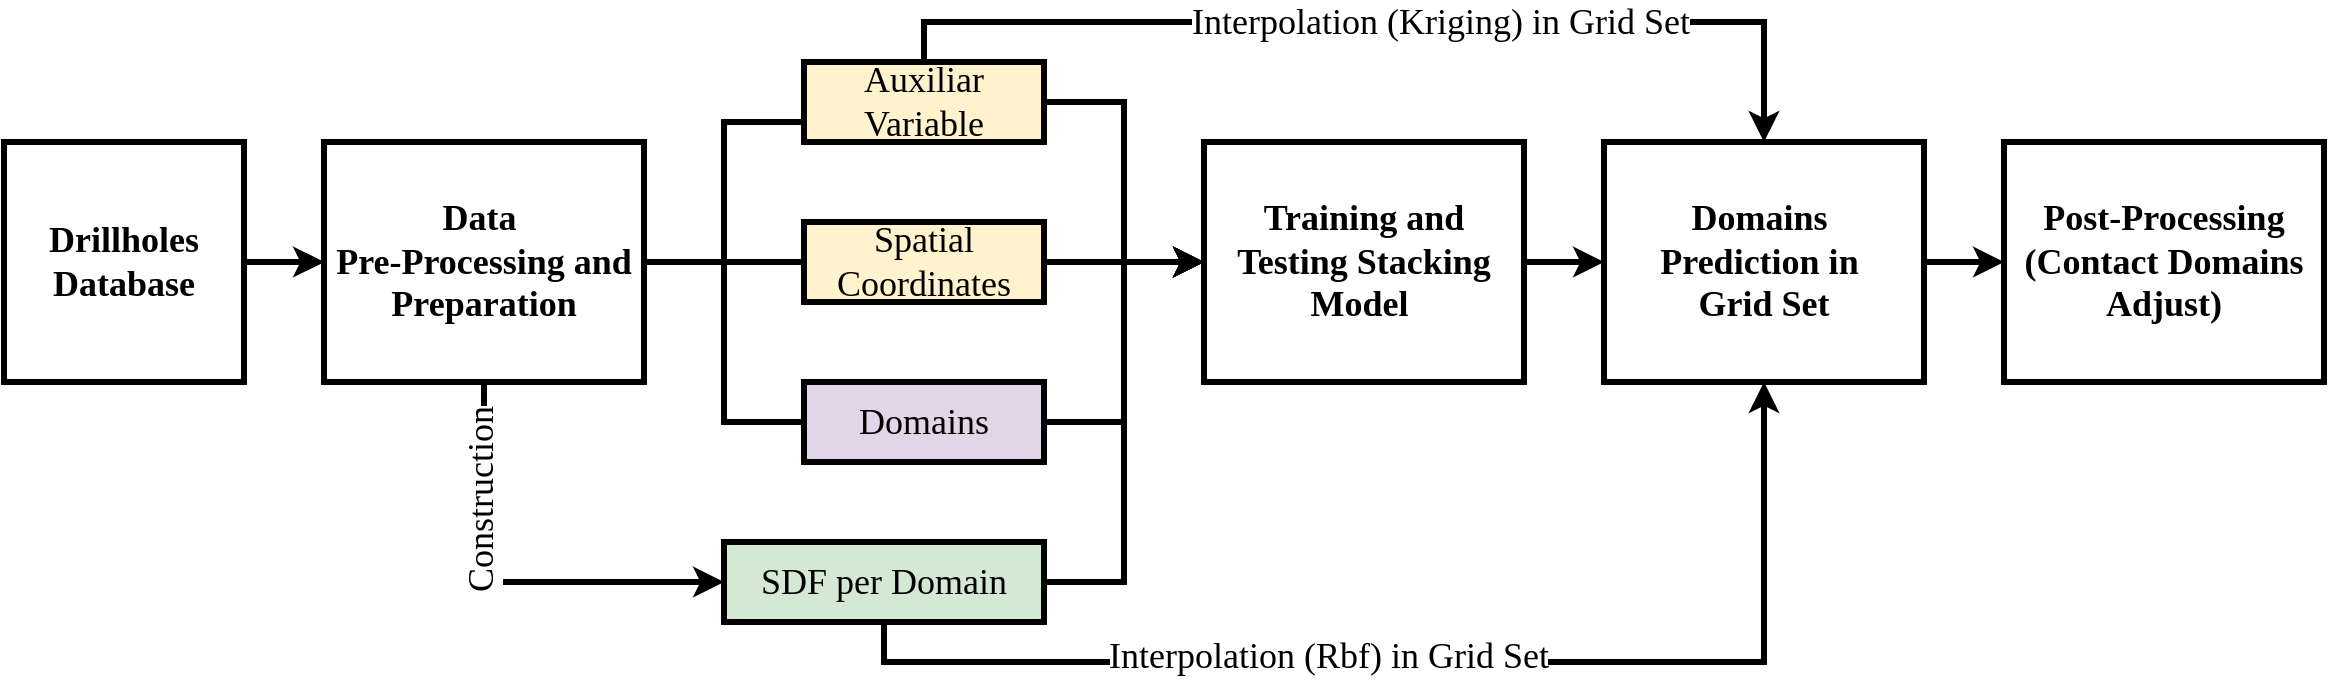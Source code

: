 <mxfile version="26.1.0">
  <diagram name="Página-1" id="S8U-x5zmdfpuhueGBNwN">
    <mxGraphModel dx="2636" dy="723" grid="1" gridSize="10" guides="1" tooltips="1" connect="1" arrows="1" fold="1" page="1" pageScale="1" pageWidth="1169" pageHeight="827" math="0" shadow="0">
      <root>
        <mxCell id="0" />
        <mxCell id="1" parent="0" />
        <mxCell id="-i16baqEdhxGcpIUMj6I-20" style="edgeStyle=orthogonalEdgeStyle;rounded=0;orthogonalLoop=1;jettySize=auto;html=1;exitX=1;exitY=0.5;exitDx=0;exitDy=0;entryX=0;entryY=0.5;entryDx=0;entryDy=0;strokeWidth=3;fontSize=18;fontFamily=Times New Roman;fontStyle=1" edge="1" parent="1" source="-i16baqEdhxGcpIUMj6I-1" target="-i16baqEdhxGcpIUMj6I-16">
          <mxGeometry relative="1" as="geometry" />
        </mxCell>
        <mxCell id="-i16baqEdhxGcpIUMj6I-79" value="" style="edgeStyle=orthogonalEdgeStyle;rounded=0;orthogonalLoop=1;jettySize=auto;html=1;fontFamily=Times New Roman;fontSize=18;fontStyle=1" edge="1" parent="1" source="-i16baqEdhxGcpIUMj6I-1" target="-i16baqEdhxGcpIUMj6I-16">
          <mxGeometry relative="1" as="geometry" />
        </mxCell>
        <mxCell id="-i16baqEdhxGcpIUMj6I-1" value="&lt;font&gt;Drillholes Database&lt;/font&gt;" style="rounded=0;whiteSpace=wrap;html=1;strokeWidth=3;fillStyle=auto;glass=0;shadow=0;fontFamily=Times New Roman;fontSize=18;fontStyle=1" vertex="1" parent="1">
          <mxGeometry y="200" width="120" height="120" as="geometry" />
        </mxCell>
        <mxCell id="-i16baqEdhxGcpIUMj6I-33" style="rounded=0;orthogonalLoop=1;jettySize=auto;html=1;exitX=0.5;exitY=1;exitDx=0;exitDy=0;entryX=0;entryY=0.5;entryDx=0;entryDy=0;endFill=1;edgeStyle=orthogonalEdgeStyle;strokeWidth=3;fontSize=18;fontFamily=Times New Roman;fontStyle=1" edge="1" parent="1" source="-i16baqEdhxGcpIUMj6I-16" target="-i16baqEdhxGcpIUMj6I-24">
          <mxGeometry relative="1" as="geometry">
            <mxPoint x="280" y="240" as="sourcePoint" />
            <Array as="points">
              <mxPoint x="240" y="420" />
            </Array>
          </mxGeometry>
        </mxCell>
        <mxCell id="-i16baqEdhxGcpIUMj6I-59" value="Construction" style="edgeLabel;html=1;align=center;verticalAlign=middle;resizable=0;points=[];rotation=270;textShadow=0;fontSize=18;spacingTop=-4;spacing=2;spacingBottom=0;fontFamily=Times New Roman;fontStyle=0" vertex="1" connectable="0" parent="-i16baqEdhxGcpIUMj6I-33">
          <mxGeometry x="-0.48" y="5" relative="1" as="geometry">
            <mxPoint x="-5" y="2" as="offset" />
          </mxGeometry>
        </mxCell>
        <mxCell id="-i16baqEdhxGcpIUMj6I-35" style="edgeStyle=orthogonalEdgeStyle;rounded=0;orthogonalLoop=1;jettySize=auto;html=1;exitX=1;exitY=0.5;exitDx=0;exitDy=0;entryX=0;entryY=0.5;entryDx=0;entryDy=0;endArrow=none;startFill=0;strokeWidth=3;fontSize=18;fontFamily=Times New Roman;fontStyle=1" edge="1" parent="1" source="-i16baqEdhxGcpIUMj6I-16" target="-i16baqEdhxGcpIUMj6I-23">
          <mxGeometry relative="1" as="geometry" />
        </mxCell>
        <mxCell id="-i16baqEdhxGcpIUMj6I-100" style="edgeStyle=orthogonalEdgeStyle;rounded=0;orthogonalLoop=1;jettySize=auto;html=1;exitX=1;exitY=0.5;exitDx=0;exitDy=0;entryX=0;entryY=0.75;entryDx=0;entryDy=0;endArrow=none;startFill=0;strokeWidth=3;fontFamily=Times New Roman;fontSize=18;fontStyle=1" edge="1" parent="1" source="-i16baqEdhxGcpIUMj6I-16" target="-i16baqEdhxGcpIUMj6I-22">
          <mxGeometry relative="1" as="geometry" />
        </mxCell>
        <mxCell id="-i16baqEdhxGcpIUMj6I-16" value="&lt;font&gt;Data&amp;nbsp;&lt;/font&gt;&lt;div&gt;&lt;font&gt;Pre-Processing and Preparation&lt;/font&gt;&lt;/div&gt;" style="rounded=0;whiteSpace=wrap;html=1;strokeWidth=3;fillStyle=auto;glass=0;shadow=0;fontFamily=Times New Roman;fontSize=18;fontStyle=1" vertex="1" parent="1">
          <mxGeometry x="160" y="200" width="160" height="120" as="geometry" />
        </mxCell>
        <mxCell id="-i16baqEdhxGcpIUMj6I-112" style="edgeStyle=orthogonalEdgeStyle;rounded=0;orthogonalLoop=1;jettySize=auto;html=1;exitX=1;exitY=0.5;exitDx=0;exitDy=0;entryX=0;entryY=0.5;entryDx=0;entryDy=0;strokeWidth=3;fontFamily=Times New Roman;fontSize=18;fontStyle=1" edge="1" parent="1" source="-i16baqEdhxGcpIUMj6I-17" target="-i16baqEdhxGcpIUMj6I-71">
          <mxGeometry relative="1" as="geometry" />
        </mxCell>
        <mxCell id="-i16baqEdhxGcpIUMj6I-17" value="&lt;font&gt;Training and Testing Stacking Model&amp;nbsp;&lt;/font&gt;" style="rounded=0;whiteSpace=wrap;html=1;strokeWidth=3;fillStyle=auto;glass=0;shadow=0;fontFamily=Times New Roman;fontSize=18;fontStyle=1" vertex="1" parent="1">
          <mxGeometry x="600" y="200" width="160" height="120" as="geometry" />
        </mxCell>
        <mxCell id="-i16baqEdhxGcpIUMj6I-103" style="edgeStyle=orthogonalEdgeStyle;rounded=0;orthogonalLoop=1;jettySize=auto;html=1;exitX=1;exitY=0.5;exitDx=0;exitDy=0;entryX=0;entryY=0.5;entryDx=0;entryDy=0;endArrow=classic;startFill=0;strokeWidth=3;endFill=1;fontFamily=Times New Roman;fontSize=18;fontStyle=1" edge="1" parent="1" source="-i16baqEdhxGcpIUMj6I-22" target="-i16baqEdhxGcpIUMj6I-17">
          <mxGeometry relative="1" as="geometry">
            <Array as="points">
              <mxPoint x="560" y="180" />
              <mxPoint x="560" y="260" />
            </Array>
          </mxGeometry>
        </mxCell>
        <mxCell id="-i16baqEdhxGcpIUMj6I-108" style="edgeStyle=orthogonalEdgeStyle;rounded=0;orthogonalLoop=1;jettySize=auto;html=1;exitX=0.5;exitY=0;exitDx=0;exitDy=0;entryX=0.5;entryY=0;entryDx=0;entryDy=0;fontFamily=Times New Roman;fontSize=18;fontStyle=1;strokeWidth=3;" edge="1" parent="1" source="-i16baqEdhxGcpIUMj6I-22" target="-i16baqEdhxGcpIUMj6I-71">
          <mxGeometry relative="1" as="geometry" />
        </mxCell>
        <mxCell id="-i16baqEdhxGcpIUMj6I-109" value="Interpolation (Kriging) in Grid Set" style="edgeLabel;html=1;align=center;verticalAlign=middle;resizable=0;points=[];fontSize=18;fontFamily=Times New Roman;fontStyle=0" vertex="1" connectable="0" parent="-i16baqEdhxGcpIUMj6I-108">
          <mxGeometry x="-0.261" y="-5" relative="1" as="geometry">
            <mxPoint x="93" y="-5" as="offset" />
          </mxGeometry>
        </mxCell>
        <mxCell id="-i16baqEdhxGcpIUMj6I-22" value="Auxiliar Variable" style="rounded=0;whiteSpace=wrap;html=1;strokeWidth=3;fillStyle=auto;glass=0;shadow=0;fontFamily=Times New Roman;fontSize=18;fillColor=#fff2cc;strokeColor=#000000;fontStyle=0" vertex="1" parent="1">
          <mxGeometry x="400" y="160" width="120" height="40" as="geometry" />
        </mxCell>
        <mxCell id="-i16baqEdhxGcpIUMj6I-102" style="edgeStyle=orthogonalEdgeStyle;rounded=0;orthogonalLoop=1;jettySize=auto;html=1;exitX=1;exitY=0.5;exitDx=0;exitDy=0;entryX=0;entryY=0.5;entryDx=0;entryDy=0;endArrow=classic;startFill=0;strokeWidth=3;endFill=1;fontFamily=Times New Roman;fontSize=18;fontStyle=1" edge="1" parent="1" source="-i16baqEdhxGcpIUMj6I-23" target="-i16baqEdhxGcpIUMj6I-17">
          <mxGeometry relative="1" as="geometry" />
        </mxCell>
        <mxCell id="-i16baqEdhxGcpIUMj6I-23" value="Spatial Coordinates" style="rounded=0;whiteSpace=wrap;html=1;strokeWidth=3;fillStyle=auto;glass=0;shadow=0;fontFamily=Times New Roman;fontSize=18;fillColor=#fff2cc;strokeColor=#000000;fontStyle=0" vertex="1" parent="1">
          <mxGeometry x="400" y="240" width="120" height="40" as="geometry" />
        </mxCell>
        <mxCell id="-i16baqEdhxGcpIUMj6I-104" style="edgeStyle=orthogonalEdgeStyle;rounded=0;orthogonalLoop=1;jettySize=auto;html=1;exitX=1;exitY=0.5;exitDx=0;exitDy=0;entryX=0;entryY=0.5;entryDx=0;entryDy=0;endArrow=classic;startFill=0;strokeWidth=3;endFill=1;fontFamily=Times New Roman;fontSize=18;fontStyle=1" edge="1" parent="1" source="-i16baqEdhxGcpIUMj6I-24" target="-i16baqEdhxGcpIUMj6I-17">
          <mxGeometry relative="1" as="geometry">
            <Array as="points">
              <mxPoint x="560" y="260" />
            </Array>
          </mxGeometry>
        </mxCell>
        <mxCell id="-i16baqEdhxGcpIUMj6I-106" style="edgeStyle=orthogonalEdgeStyle;rounded=0;orthogonalLoop=1;jettySize=auto;html=1;exitX=0.5;exitY=1;exitDx=0;exitDy=0;entryX=0.5;entryY=1;entryDx=0;entryDy=0;fontFamily=Times New Roman;fontSize=18;fontStyle=1;strokeWidth=3;" edge="1" parent="1" source="-i16baqEdhxGcpIUMj6I-24" target="-i16baqEdhxGcpIUMj6I-71">
          <mxGeometry relative="1" as="geometry" />
        </mxCell>
        <mxCell id="-i16baqEdhxGcpIUMj6I-107" value="&lt;font&gt;Interpolation (Rbf) in Grid Set&lt;/font&gt;" style="edgeLabel;html=1;align=center;verticalAlign=middle;resizable=0;points=[];fontSize=18;fontFamily=Times New Roman;fontStyle=0" vertex="1" connectable="0" parent="-i16baqEdhxGcpIUMj6I-106">
          <mxGeometry x="0.208" y="3" relative="1" as="geometry">
            <mxPoint x="-121" as="offset" />
          </mxGeometry>
        </mxCell>
        <mxCell id="-i16baqEdhxGcpIUMj6I-24" value="&lt;font&gt;SDF per Domain&lt;/font&gt;" style="rounded=0;whiteSpace=wrap;html=1;strokeWidth=3;fillStyle=auto;glass=0;shadow=0;fontFamily=Times New Roman;fontSize=18;fillColor=#d5e8d4;strokeColor=#000000;fontStyle=0" vertex="1" parent="1">
          <mxGeometry x="360" y="400" width="160" height="40" as="geometry" />
        </mxCell>
        <mxCell id="-i16baqEdhxGcpIUMj6I-101" style="edgeStyle=orthogonalEdgeStyle;rounded=0;orthogonalLoop=1;jettySize=auto;html=1;exitX=1;exitY=0.5;exitDx=0;exitDy=0;entryX=0;entryY=0.5;entryDx=0;entryDy=0;endArrow=classic;startFill=0;strokeWidth=3;endFill=1;fontFamily=Times New Roman;fontSize=18;fontStyle=1" edge="1" parent="1" source="-i16baqEdhxGcpIUMj6I-26" target="-i16baqEdhxGcpIUMj6I-17">
          <mxGeometry relative="1" as="geometry">
            <Array as="points">
              <mxPoint x="560" y="340" />
              <mxPoint x="560" y="260" />
            </Array>
          </mxGeometry>
        </mxCell>
        <mxCell id="-i16baqEdhxGcpIUMj6I-26" value="&lt;font&gt;Domains&lt;/font&gt;" style="rounded=0;whiteSpace=wrap;html=1;strokeWidth=3;fillStyle=auto;glass=0;shadow=0;fontFamily=Times New Roman;fontSize=18;fillColor=#e1d5e7;strokeColor=#000000;fontStyle=0" vertex="1" parent="1">
          <mxGeometry x="400" y="320" width="120" height="40" as="geometry" />
        </mxCell>
        <mxCell id="-i16baqEdhxGcpIUMj6I-34" style="edgeStyle=orthogonalEdgeStyle;rounded=0;orthogonalLoop=1;jettySize=auto;html=1;exitX=1;exitY=0.5;exitDx=0;exitDy=0;entryX=0;entryY=0.5;entryDx=0;entryDy=0;endArrow=none;startFill=0;strokeWidth=3;fontSize=18;fontFamily=Times New Roman;fontStyle=1" edge="1" parent="1" source="-i16baqEdhxGcpIUMj6I-16" target="-i16baqEdhxGcpIUMj6I-26">
          <mxGeometry relative="1" as="geometry">
            <mxPoint x="410" y="230" as="sourcePoint" />
            <mxPoint x="450" y="150" as="targetPoint" />
          </mxGeometry>
        </mxCell>
        <mxCell id="-i16baqEdhxGcpIUMj6I-114" style="edgeStyle=orthogonalEdgeStyle;rounded=0;orthogonalLoop=1;jettySize=auto;html=1;exitX=1;exitY=0.5;exitDx=0;exitDy=0;entryX=0;entryY=0.5;entryDx=0;entryDy=0;strokeWidth=3;" edge="1" parent="1" source="-i16baqEdhxGcpIUMj6I-71" target="-i16baqEdhxGcpIUMj6I-113">
          <mxGeometry relative="1" as="geometry" />
        </mxCell>
        <mxCell id="-i16baqEdhxGcpIUMj6I-71" value="&lt;font&gt;Domains&amp;nbsp;&lt;/font&gt;&lt;div&gt;&lt;font&gt;Prediction in&amp;nbsp;&lt;/font&gt;&lt;/div&gt;&lt;div&gt;&lt;font&gt;Grid Set&lt;/font&gt;&lt;/div&gt;" style="rounded=0;whiteSpace=wrap;html=1;strokeWidth=3;fillStyle=auto;glass=0;shadow=0;fontFamily=Times New Roman;fontSize=18;fontStyle=1" vertex="1" parent="1">
          <mxGeometry x="800" y="200" width="160" height="120" as="geometry" />
        </mxCell>
        <mxCell id="-i16baqEdhxGcpIUMj6I-113" value="Post-Processing (Contact Domains Adjust)" style="rounded=0;whiteSpace=wrap;html=1;strokeWidth=3;fillStyle=auto;glass=0;shadow=0;fontFamily=Times New Roman;fontSize=18;fontStyle=1" vertex="1" parent="1">
          <mxGeometry x="1000" y="200" width="160" height="120" as="geometry" />
        </mxCell>
      </root>
    </mxGraphModel>
  </diagram>
</mxfile>
